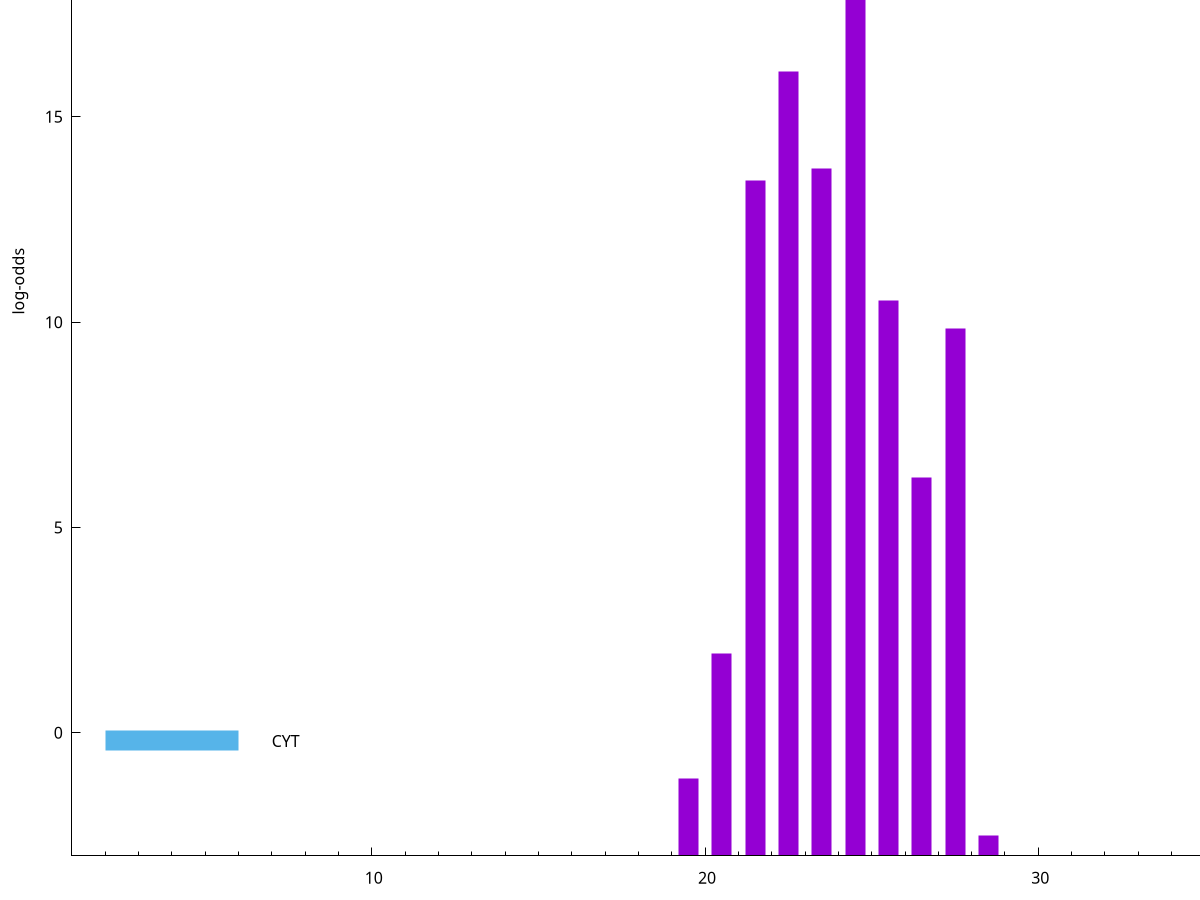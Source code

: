set title "LipoP predictions for SRR4017825.gff"
set size 2., 1.4
set xrange [1:70] 
set mxtics 10
set yrange [-3:25]
set y2range [0:28]
set ylabel "log-odds"
set term postscript eps color solid "Helvetica" 30
set output "SRR4017825.gff23.eps"
set arrow from 2,23.0863 to 6,23.0863 nohead lt 1 lw 20
set label "SpI" at 7,23.0863
set arrow from 2,-0.200913 to 6,-0.200913 nohead lt 3 lw 20
set label "CYT" at 7,-0.200913
set arrow from 2,23.0863 to 6,23.0863 nohead lt 1 lw 20
set label "SpI" at 7,23.0863
# NOTE: The scores below are the log-odds scores with the threshold
# NOTE: subtracted (a hack to make gnuplot make the histogram all
# NOTE: look nice).
plot "-" axes x1y2 title "" with impulses lt 1 lw 20
24.500000 26.070400
22.500000 19.111600
23.500000 16.733800
21.500000 16.445500
25.500000 13.536700
27.500000 12.838480
26.500000 9.208150
20.500000 4.931120
19.500000 1.888770
28.500000 0.501610
e
exit
